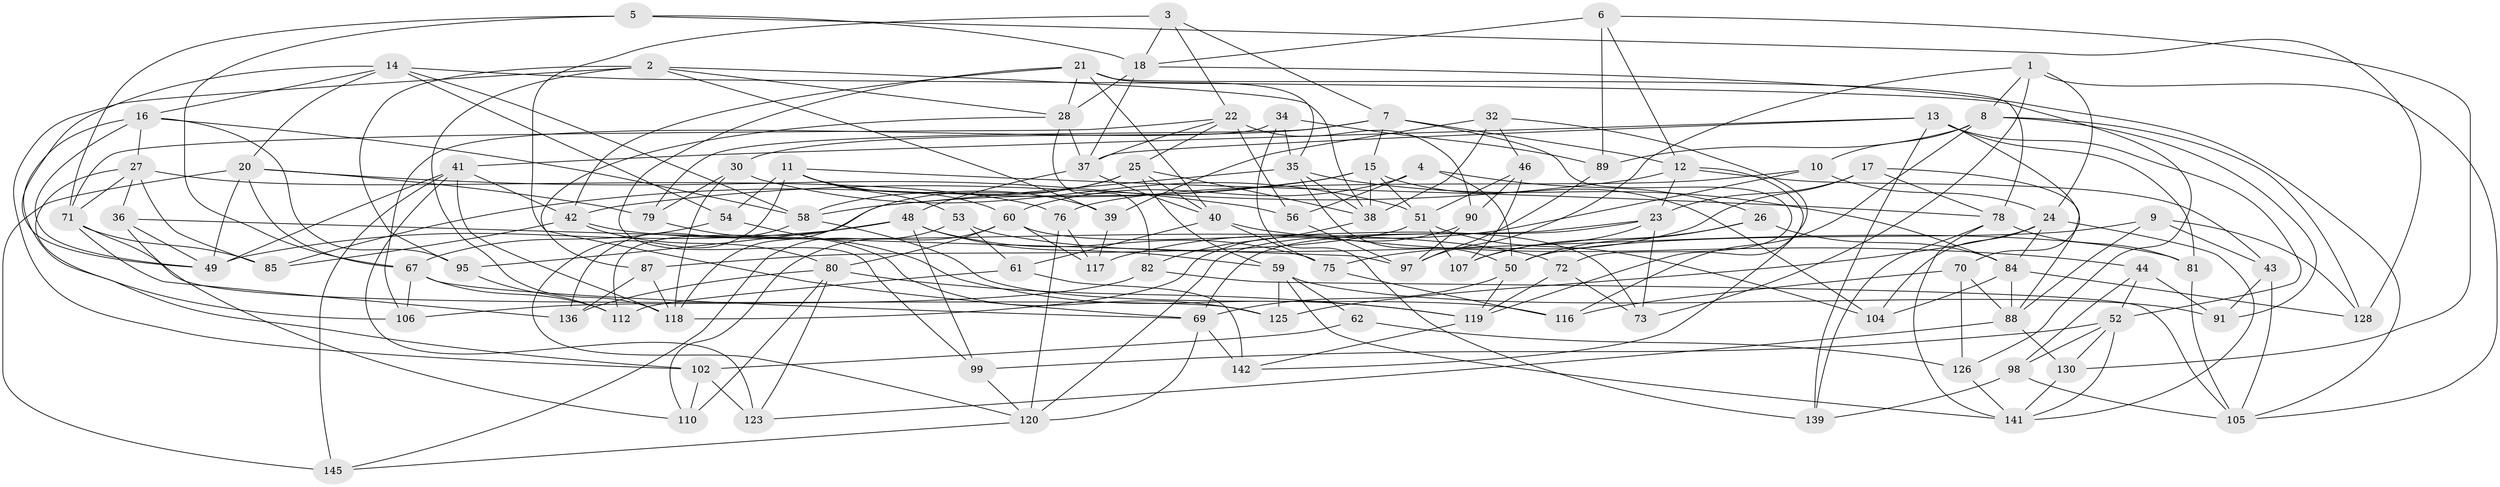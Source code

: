 // original degree distribution, {4: 1.0}
// Generated by graph-tools (version 1.1) at 2025/42/03/06/25 10:42:21]
// undirected, 100 vertices, 245 edges
graph export_dot {
graph [start="1"]
  node [color=gray90,style=filled];
  1 [super="+47"];
  2 [super="+143"];
  3;
  4;
  5;
  6;
  7 [super="+101"];
  8 [super="+127"];
  9;
  10;
  11 [super="+113"];
  12 [super="+29"];
  13 [super="+55"];
  14 [super="+19"];
  15 [super="+86"];
  16 [super="+33"];
  17;
  18 [super="+83"];
  20 [super="+111"];
  21 [super="+45"];
  22 [super="+92"];
  23 [super="+146"];
  24 [super="+94"];
  25 [super="+132"];
  26;
  27 [super="+109"];
  28 [super="+31"];
  30;
  32;
  34;
  35 [super="+137"];
  36;
  37 [super="+131"];
  38 [super="+64"];
  39;
  40 [super="+65"];
  41 [super="+108"];
  42 [super="+63"];
  43;
  44;
  46;
  48 [super="+100"];
  49 [super="+68"];
  50 [super="+135"];
  51 [super="+66"];
  52 [super="+57"];
  53;
  54;
  56;
  58 [super="+138"];
  59 [super="+74"];
  60 [super="+96"];
  61;
  62;
  67 [super="+140"];
  69 [super="+77"];
  70;
  71 [super="+134"];
  72;
  73;
  75;
  76;
  78 [super="+115"];
  79;
  80 [super="+114"];
  81;
  82;
  84 [super="+93"];
  85;
  87;
  88 [super="+122"];
  89;
  90;
  91;
  95;
  97 [super="+103"];
  98;
  99;
  102 [super="+147"];
  104;
  105 [super="+133"];
  106;
  107;
  110;
  112;
  116;
  117;
  118 [super="+121"];
  119 [super="+129"];
  120 [super="+124"];
  123;
  125;
  126;
  128;
  130;
  136;
  139;
  141 [super="+144"];
  142;
  145;
  1 -- 73;
  1 -- 8;
  1 -- 97 [weight=2];
  1 -- 24;
  1 -- 105;
  2 -- 95;
  2 -- 28;
  2 -- 38;
  2 -- 118;
  2 -- 102;
  2 -- 39;
  3 -- 69;
  3 -- 7;
  3 -- 22;
  3 -- 18;
  4 -- 26;
  4 -- 60;
  4 -- 56;
  4 -- 50;
  5 -- 128;
  5 -- 67;
  5 -- 71;
  5 -- 18;
  6 -- 130;
  6 -- 18;
  6 -- 89;
  6 -- 12;
  7 -- 30;
  7 -- 72;
  7 -- 79;
  7 -- 15;
  7 -- 12;
  8 -- 116;
  8 -- 91;
  8 -- 89;
  8 -- 10;
  8 -- 128;
  9 -- 128;
  9 -- 88;
  9 -- 43;
  9 -- 50;
  10 -- 24;
  10 -- 117;
  10 -- 76;
  11 -- 120;
  11 -- 39;
  11 -- 54;
  11 -- 60;
  11 -- 53;
  11 -- 78;
  12 -- 142;
  12 -- 23;
  12 -- 43;
  12 -- 42;
  13 -- 52;
  13 -- 139;
  13 -- 37;
  13 -- 81;
  13 -- 41;
  13 -- 70;
  14 -- 16;
  14 -- 54;
  14 -- 49;
  14 -- 126;
  14 -- 58;
  14 -- 20;
  15 -- 85;
  15 -- 104;
  15 -- 58;
  15 -- 38;
  15 -- 51;
  16 -- 49;
  16 -- 27;
  16 -- 106;
  16 -- 58;
  16 -- 95;
  17 -- 88;
  17 -- 78;
  17 -- 75;
  17 -- 23;
  18 -- 105;
  18 -- 28;
  18 -- 37;
  20 -- 145;
  20 -- 56;
  20 -- 79;
  20 -- 49;
  20 -- 67;
  21 -- 99;
  21 -- 28;
  21 -- 40;
  21 -- 35;
  21 -- 78;
  21 -- 42;
  22 -- 37;
  22 -- 90;
  22 -- 56;
  22 -- 71;
  22 -- 25;
  23 -- 73;
  23 -- 69;
  23 -- 120;
  23 -- 107;
  24 -- 125;
  24 -- 104;
  24 -- 84;
  24 -- 141;
  25 -- 118;
  25 -- 58;
  25 -- 40;
  25 -- 59;
  25 -- 38;
  26 -- 50;
  26 -- 107;
  26 -- 84;
  27 -- 71;
  27 -- 76;
  27 -- 102;
  27 -- 36;
  27 -- 85;
  28 -- 87;
  28 -- 37;
  28 -- 82;
  30 -- 51;
  30 -- 79;
  30 -- 118;
  32 -- 46;
  32 -- 39;
  32 -- 119;
  32 -- 38;
  34 -- 139;
  34 -- 106;
  34 -- 89;
  34 -- 35;
  35 -- 112;
  35 -- 50;
  35 -- 84;
  35 -- 38;
  36 -- 110;
  36 -- 49;
  36 -- 97;
  37 -- 48;
  37 -- 40;
  38 -- 82;
  39 -- 117;
  40 -- 44;
  40 -- 75;
  40 -- 61;
  41 -- 118;
  41 -- 49;
  41 -- 123;
  41 -- 42;
  41 -- 145;
  42 -- 72;
  42 -- 80;
  42 -- 85;
  43 -- 105;
  43 -- 91;
  44 -- 98;
  44 -- 91;
  44 -- 52;
  46 -- 51;
  46 -- 90;
  46 -- 107;
  48 -- 75;
  48 -- 95;
  48 -- 49;
  48 -- 99;
  48 -- 59;
  50 -- 119;
  50 -- 69;
  51 -- 87;
  51 -- 104;
  51 -- 107;
  52 -- 130;
  52 -- 98;
  52 -- 99;
  52 -- 141;
  53 -- 145;
  53 -- 61;
  53 -- 81;
  54 -- 119;
  54 -- 67;
  56 -- 97;
  58 -- 136;
  58 -- 116;
  59 -- 141;
  59 -- 91;
  59 -- 125;
  59 -- 62;
  60 -- 110;
  60 -- 80;
  60 -- 73;
  60 -- 117;
  61 -- 112;
  61 -- 142;
  62 -- 126;
  62 -- 102 [weight=2];
  67 -- 106;
  67 -- 69;
  67 -- 112;
  69 -- 142;
  69 -- 120;
  70 -- 126;
  70 -- 116;
  70 -- 88;
  71 -- 136;
  71 -- 125;
  71 -- 85;
  72 -- 73;
  72 -- 119;
  75 -- 116;
  76 -- 117;
  76 -- 120;
  78 -- 141;
  78 -- 81;
  78 -- 139;
  79 -- 125;
  80 -- 119;
  80 -- 123;
  80 -- 136;
  80 -- 110;
  81 -- 105;
  82 -- 106;
  82 -- 105;
  84 -- 128;
  84 -- 88;
  84 -- 104;
  87 -- 136;
  87 -- 118;
  88 -- 123;
  88 -- 130;
  89 -- 97;
  90 -- 118;
  90 -- 97;
  95 -- 112;
  98 -- 139;
  98 -- 105;
  99 -- 120;
  102 -- 110;
  102 -- 123;
  119 -- 142;
  120 -- 145;
  126 -- 141;
  130 -- 141;
}
